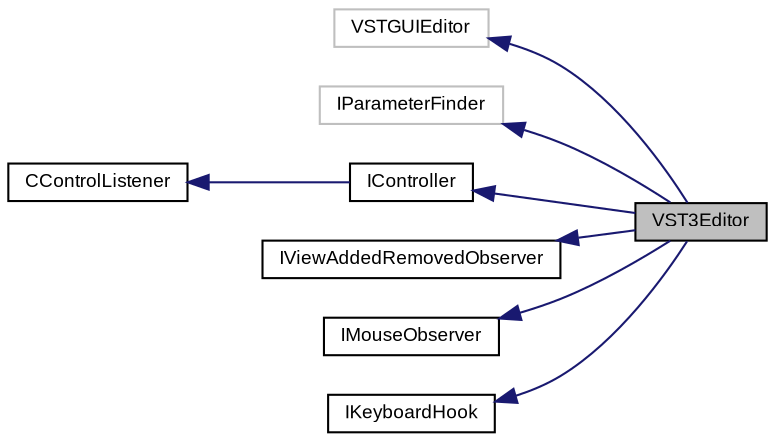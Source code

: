 digraph "VST3Editor"
{
  bgcolor="transparent";
  edge [fontname="Arial",fontsize="9",labelfontname="Arial",labelfontsize="9"];
  node [fontname="Arial",fontsize="9",shape=record];
  rankdir="LR";
  Node1 [label="VST3Editor",height=0.2,width=0.4,color="black", fillcolor="grey75", style="filled" fontcolor="black"];
  Node2 -> Node1 [dir="back",color="midnightblue",fontsize="9",style="solid",fontname="Arial"];
  Node2 [label="VSTGUIEditor",height=0.2,width=0.4,color="grey75"];
  Node3 -> Node1 [dir="back",color="midnightblue",fontsize="9",style="solid",fontname="Arial"];
  Node3 [label="IParameterFinder",height=0.2,width=0.4,color="grey75"];
  Node4 -> Node1 [dir="back",color="midnightblue",fontsize="9",style="solid",fontname="Arial"];
  Node4 [label="IController",height=0.2,width=0.4,color="black",URL="$class_v_s_t_g_u_i_1_1_i_controller.html",tooltip="extension to CControlListener used by UIDescription "];
  Node5 -> Node4 [dir="back",color="midnightblue",fontsize="9",style="solid",fontname="Arial"];
  Node5 [label="CControlListener",height=0.2,width=0.4,color="black",URL="$class_c_control_listener.html"];
  Node6 -> Node1 [dir="back",color="midnightblue",fontsize="9",style="solid",fontname="Arial"];
  Node6 [label="IViewAddedRemovedObserver",height=0.2,width=0.4,color="black",URL="$class_v_s_t_g_u_i_1_1_i_view_added_removed_observer.html",tooltip="view added removed observer interface for CFrame "];
  Node7 -> Node1 [dir="back",color="midnightblue",fontsize="9",style="solid",fontname="Arial"];
  Node7 [label="IMouseObserver",height=0.2,width=0.4,color="black",URL="$class_v_s_t_g_u_i_1_1_i_mouse_observer.html",tooltip="generic mouse observer interface for CFrame "];
  Node8 -> Node1 [dir="back",color="midnightblue",fontsize="9",style="solid",fontname="Arial"];
  Node8 [label="IKeyboardHook",height=0.2,width=0.4,color="black",URL="$class_v_s_t_g_u_i_1_1_i_keyboard_hook.html",tooltip="generic keyboard hook interface for CFrame "];
}

